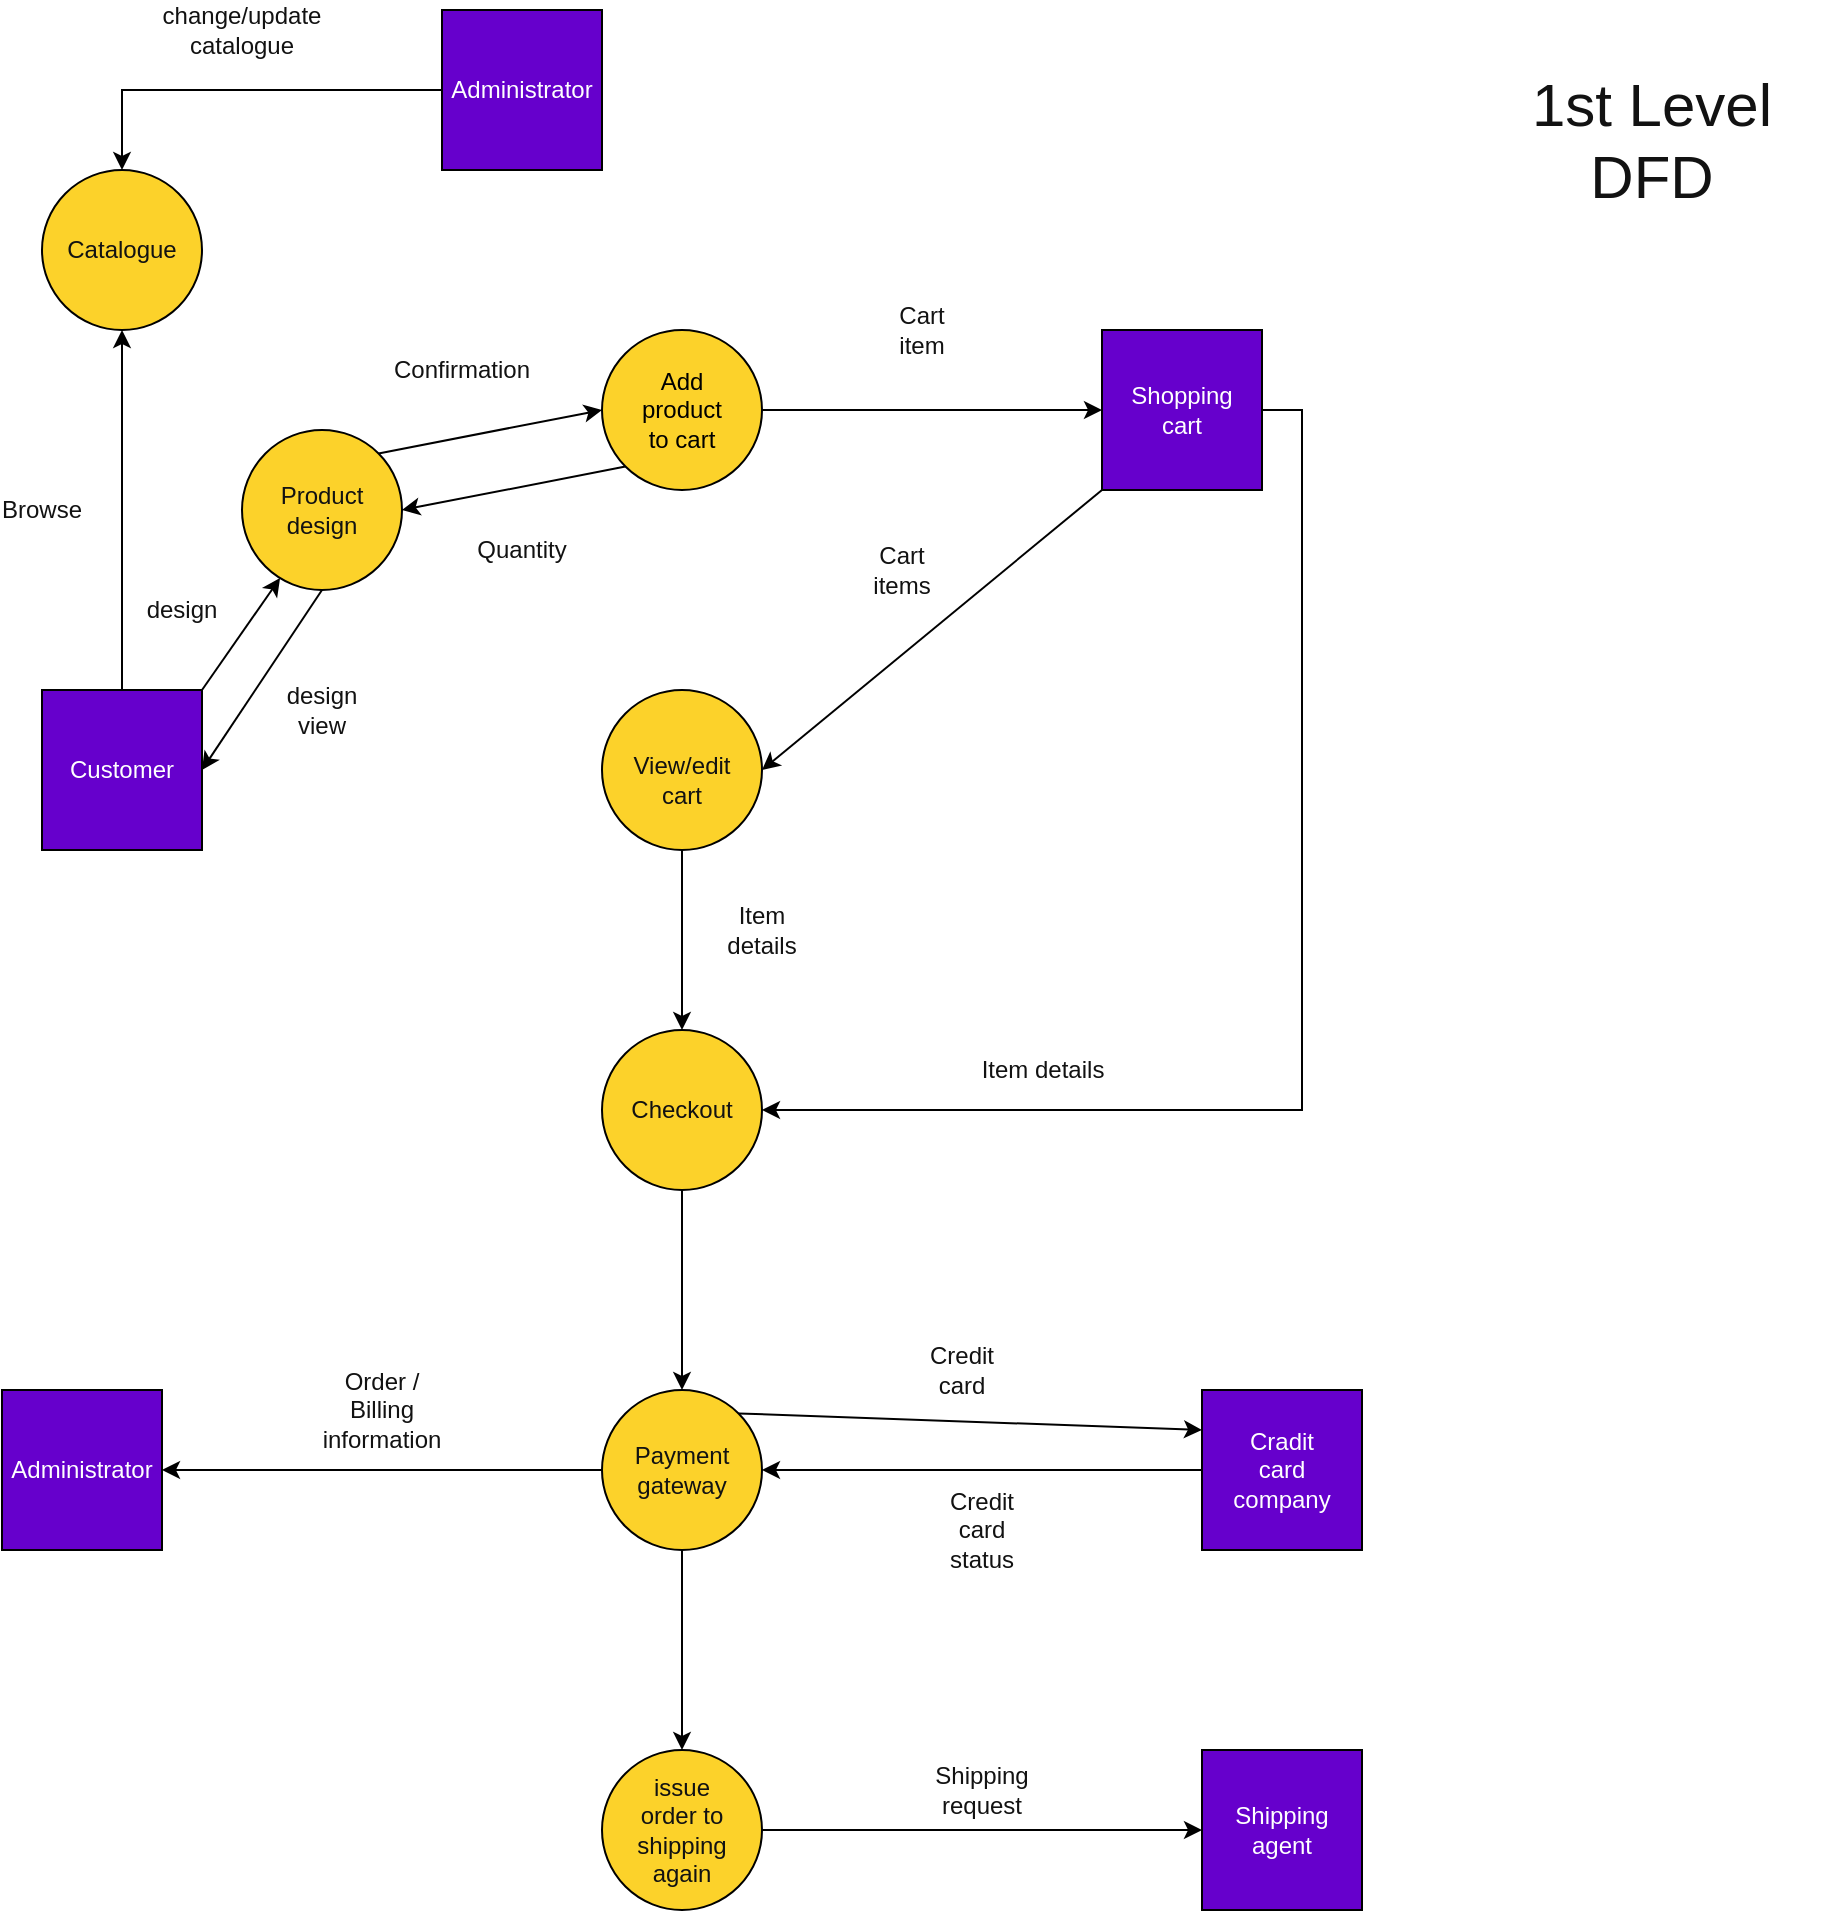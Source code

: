 <mxfile version="13.7.9" type="github">
  <diagram id="X1WS5M_EdqJg8nq4bNXl" name="Page-1">
    <mxGraphModel dx="868" dy="479" grid="1" gridSize="10" guides="1" tooltips="1" connect="1" arrows="1" fold="1" page="1" pageScale="1" pageWidth="1100" pageHeight="850" math="0" shadow="0">
      <root>
        <mxCell id="0" />
        <mxCell id="1" parent="0" />
        <mxCell id="noRcn-W63zeGpqcdknAx-15" style="edgeStyle=orthogonalEdgeStyle;rounded=0;orthogonalLoop=1;jettySize=auto;html=1;exitX=0;exitY=0.5;exitDx=0;exitDy=0;entryX=0.5;entryY=0;entryDx=0;entryDy=0;" edge="1" parent="1" source="noRcn-W63zeGpqcdknAx-1" target="noRcn-W63zeGpqcdknAx-3">
          <mxGeometry relative="1" as="geometry">
            <mxPoint x="160" y="80" as="targetPoint" />
          </mxGeometry>
        </mxCell>
        <mxCell id="noRcn-W63zeGpqcdknAx-1" value="" style="whiteSpace=wrap;html=1;aspect=fixed;fillColor=#6600CC;" vertex="1" parent="1">
          <mxGeometry x="320" y="40" width="80" height="80" as="geometry" />
        </mxCell>
        <mxCell id="noRcn-W63zeGpqcdknAx-3" value="" style="ellipse;whiteSpace=wrap;html=1;aspect=fixed;fillColor=#FCD22A;" vertex="1" parent="1">
          <mxGeometry x="120" y="120" width="80" height="80" as="geometry" />
        </mxCell>
        <mxCell id="noRcn-W63zeGpqcdknAx-22" style="edgeStyle=none;rounded=0;orthogonalLoop=1;jettySize=auto;html=1;exitX=0;exitY=1;exitDx=0;exitDy=0;entryX=1;entryY=0.5;entryDx=0;entryDy=0;" edge="1" parent="1" source="noRcn-W63zeGpqcdknAx-4" target="noRcn-W63zeGpqcdknAx-14">
          <mxGeometry relative="1" as="geometry" />
        </mxCell>
        <mxCell id="noRcn-W63zeGpqcdknAx-23" style="edgeStyle=none;rounded=0;orthogonalLoop=1;jettySize=auto;html=1;exitX=1;exitY=0.5;exitDx=0;exitDy=0;entryX=0;entryY=0.5;entryDx=0;entryDy=0;" edge="1" parent="1" source="noRcn-W63zeGpqcdknAx-4" target="noRcn-W63zeGpqcdknAx-5">
          <mxGeometry relative="1" as="geometry" />
        </mxCell>
        <mxCell id="noRcn-W63zeGpqcdknAx-4" value="" style="ellipse;whiteSpace=wrap;html=1;aspect=fixed;fillColor=#FCD22A;" vertex="1" parent="1">
          <mxGeometry x="400" y="200" width="80" height="80" as="geometry" />
        </mxCell>
        <mxCell id="noRcn-W63zeGpqcdknAx-24" style="edgeStyle=none;rounded=0;orthogonalLoop=1;jettySize=auto;html=1;exitX=0;exitY=1;exitDx=0;exitDy=0;entryX=1;entryY=0.5;entryDx=0;entryDy=0;" edge="1" parent="1" source="noRcn-W63zeGpqcdknAx-5" target="noRcn-W63zeGpqcdknAx-7">
          <mxGeometry relative="1" as="geometry" />
        </mxCell>
        <mxCell id="noRcn-W63zeGpqcdknAx-27" style="edgeStyle=orthogonalEdgeStyle;rounded=0;orthogonalLoop=1;jettySize=auto;html=1;exitX=1;exitY=0.5;exitDx=0;exitDy=0;entryX=1;entryY=0.5;entryDx=0;entryDy=0;" edge="1" parent="1" source="noRcn-W63zeGpqcdknAx-5" target="noRcn-W63zeGpqcdknAx-8">
          <mxGeometry relative="1" as="geometry" />
        </mxCell>
        <mxCell id="noRcn-W63zeGpqcdknAx-5" value="" style="whiteSpace=wrap;html=1;aspect=fixed;fillColor=#6600CC;" vertex="1" parent="1">
          <mxGeometry x="650" y="200" width="80" height="80" as="geometry" />
        </mxCell>
        <mxCell id="noRcn-W63zeGpqcdknAx-18" style="edgeStyle=none;rounded=0;orthogonalLoop=1;jettySize=auto;html=1;exitX=0.5;exitY=0;exitDx=0;exitDy=0;entryX=0.5;entryY=1;entryDx=0;entryDy=0;" edge="1" parent="1" source="noRcn-W63zeGpqcdknAx-6" target="noRcn-W63zeGpqcdknAx-3">
          <mxGeometry relative="1" as="geometry" />
        </mxCell>
        <mxCell id="noRcn-W63zeGpqcdknAx-19" style="edgeStyle=none;rounded=0;orthogonalLoop=1;jettySize=auto;html=1;exitX=1;exitY=0;exitDx=0;exitDy=0;entryX=0.238;entryY=0.925;entryDx=0;entryDy=0;entryPerimeter=0;" edge="1" parent="1" source="noRcn-W63zeGpqcdknAx-6" target="noRcn-W63zeGpqcdknAx-14">
          <mxGeometry relative="1" as="geometry" />
        </mxCell>
        <mxCell id="noRcn-W63zeGpqcdknAx-6" value="" style="whiteSpace=wrap;html=1;aspect=fixed;fillColor=#6600CC;" vertex="1" parent="1">
          <mxGeometry x="120" y="380" width="80" height="80" as="geometry" />
        </mxCell>
        <mxCell id="noRcn-W63zeGpqcdknAx-25" style="edgeStyle=none;rounded=0;orthogonalLoop=1;jettySize=auto;html=1;exitX=0.5;exitY=1;exitDx=0;exitDy=0;" edge="1" parent="1" source="noRcn-W63zeGpqcdknAx-7" target="noRcn-W63zeGpqcdknAx-8">
          <mxGeometry relative="1" as="geometry" />
        </mxCell>
        <mxCell id="noRcn-W63zeGpqcdknAx-7" value="" style="ellipse;whiteSpace=wrap;html=1;aspect=fixed;fillColor=#FCD22A;" vertex="1" parent="1">
          <mxGeometry x="400" y="380" width="80" height="80" as="geometry" />
        </mxCell>
        <mxCell id="noRcn-W63zeGpqcdknAx-28" style="edgeStyle=orthogonalEdgeStyle;rounded=0;orthogonalLoop=1;jettySize=auto;html=1;exitX=0.5;exitY=1;exitDx=0;exitDy=0;entryX=0.5;entryY=0;entryDx=0;entryDy=0;" edge="1" parent="1" source="noRcn-W63zeGpqcdknAx-8" target="noRcn-W63zeGpqcdknAx-9">
          <mxGeometry relative="1" as="geometry" />
        </mxCell>
        <mxCell id="noRcn-W63zeGpqcdknAx-8" value="" style="ellipse;whiteSpace=wrap;html=1;aspect=fixed;fillColor=#FCD22A;" vertex="1" parent="1">
          <mxGeometry x="400" y="550" width="80" height="80" as="geometry" />
        </mxCell>
        <mxCell id="noRcn-W63zeGpqcdknAx-30" style="edgeStyle=none;rounded=0;orthogonalLoop=1;jettySize=auto;html=1;exitX=1;exitY=0;exitDx=0;exitDy=0;entryX=0;entryY=0.25;entryDx=0;entryDy=0;" edge="1" parent="1" source="noRcn-W63zeGpqcdknAx-9" target="noRcn-W63zeGpqcdknAx-11">
          <mxGeometry relative="1" as="geometry" />
        </mxCell>
        <mxCell id="noRcn-W63zeGpqcdknAx-32" style="edgeStyle=none;rounded=0;orthogonalLoop=1;jettySize=auto;html=1;exitX=0;exitY=0.5;exitDx=0;exitDy=0;" edge="1" parent="1" source="noRcn-W63zeGpqcdknAx-9" target="noRcn-W63zeGpqcdknAx-13">
          <mxGeometry relative="1" as="geometry" />
        </mxCell>
        <mxCell id="noRcn-W63zeGpqcdknAx-33" style="edgeStyle=none;rounded=0;orthogonalLoop=1;jettySize=auto;html=1;exitX=0.5;exitY=1;exitDx=0;exitDy=0;entryX=0.5;entryY=0;entryDx=0;entryDy=0;" edge="1" parent="1" source="noRcn-W63zeGpqcdknAx-9" target="noRcn-W63zeGpqcdknAx-10">
          <mxGeometry relative="1" as="geometry" />
        </mxCell>
        <mxCell id="noRcn-W63zeGpqcdknAx-9" value="" style="ellipse;whiteSpace=wrap;html=1;aspect=fixed;fillColor=#FCD22A;" vertex="1" parent="1">
          <mxGeometry x="400" y="730" width="80" height="80" as="geometry" />
        </mxCell>
        <mxCell id="noRcn-W63zeGpqcdknAx-34" style="edgeStyle=none;rounded=0;orthogonalLoop=1;jettySize=auto;html=1;exitX=1;exitY=0.5;exitDx=0;exitDy=0;entryX=0;entryY=0.5;entryDx=0;entryDy=0;" edge="1" parent="1" source="noRcn-W63zeGpqcdknAx-10" target="noRcn-W63zeGpqcdknAx-12">
          <mxGeometry relative="1" as="geometry" />
        </mxCell>
        <mxCell id="noRcn-W63zeGpqcdknAx-10" value="" style="ellipse;whiteSpace=wrap;html=1;aspect=fixed;fillColor=#FCD22A;" vertex="1" parent="1">
          <mxGeometry x="400" y="910" width="80" height="80" as="geometry" />
        </mxCell>
        <mxCell id="noRcn-W63zeGpqcdknAx-31" style="edgeStyle=none;rounded=0;orthogonalLoop=1;jettySize=auto;html=1;exitX=0;exitY=0.5;exitDx=0;exitDy=0;entryX=1;entryY=0.5;entryDx=0;entryDy=0;" edge="1" parent="1" source="noRcn-W63zeGpqcdknAx-11" target="noRcn-W63zeGpqcdknAx-9">
          <mxGeometry relative="1" as="geometry" />
        </mxCell>
        <mxCell id="noRcn-W63zeGpqcdknAx-11" value="" style="whiteSpace=wrap;html=1;aspect=fixed;fillColor=#6600CC;" vertex="1" parent="1">
          <mxGeometry x="700" y="730" width="80" height="80" as="geometry" />
        </mxCell>
        <mxCell id="noRcn-W63zeGpqcdknAx-12" value="" style="whiteSpace=wrap;html=1;aspect=fixed;fillColor=#6600CC;" vertex="1" parent="1">
          <mxGeometry x="700" y="910" width="80" height="80" as="geometry" />
        </mxCell>
        <mxCell id="noRcn-W63zeGpqcdknAx-13" value="" style="whiteSpace=wrap;html=1;aspect=fixed;fillColor=#6600CC;" vertex="1" parent="1">
          <mxGeometry x="100" y="730" width="80" height="80" as="geometry" />
        </mxCell>
        <mxCell id="noRcn-W63zeGpqcdknAx-21" style="edgeStyle=none;rounded=0;orthogonalLoop=1;jettySize=auto;html=1;exitX=1;exitY=0;exitDx=0;exitDy=0;entryX=0;entryY=0.5;entryDx=0;entryDy=0;" edge="1" parent="1" source="noRcn-W63zeGpqcdknAx-14" target="noRcn-W63zeGpqcdknAx-4">
          <mxGeometry relative="1" as="geometry" />
        </mxCell>
        <mxCell id="noRcn-W63zeGpqcdknAx-39" style="edgeStyle=none;rounded=0;orthogonalLoop=1;jettySize=auto;html=1;exitX=0.5;exitY=1;exitDx=0;exitDy=0;entryX=1;entryY=0.5;entryDx=0;entryDy=0;fontColor=#FFFFFF;" edge="1" parent="1" source="noRcn-W63zeGpqcdknAx-14" target="noRcn-W63zeGpqcdknAx-6">
          <mxGeometry relative="1" as="geometry" />
        </mxCell>
        <mxCell id="noRcn-W63zeGpqcdknAx-14" value="" style="ellipse;whiteSpace=wrap;html=1;aspect=fixed;fillColor=#FCD22A;" vertex="1" parent="1">
          <mxGeometry x="220" y="250" width="80" height="80" as="geometry" />
        </mxCell>
        <mxCell id="noRcn-W63zeGpqcdknAx-35" value="Add product to cart" style="text;html=1;strokeColor=none;fillColor=none;align=center;verticalAlign=middle;whiteSpace=wrap;rounded=0;" vertex="1" parent="1">
          <mxGeometry x="420" y="230" width="40" height="20" as="geometry" />
        </mxCell>
        <mxCell id="noRcn-W63zeGpqcdknAx-36" value="Administrator" style="text;html=1;align=center;verticalAlign=middle;whiteSpace=wrap;rounded=0;fontColor=#FFFFFF;" vertex="1" parent="1">
          <mxGeometry x="340" y="70" width="40" height="20" as="geometry" />
        </mxCell>
        <mxCell id="noRcn-W63zeGpqcdknAx-37" value="Customer" style="text;html=1;strokeColor=none;fillColor=none;align=center;verticalAlign=middle;whiteSpace=wrap;rounded=0;fontColor=#FFFFFF;" vertex="1" parent="1">
          <mxGeometry x="140" y="410" width="40" height="20" as="geometry" />
        </mxCell>
        <mxCell id="noRcn-W63zeGpqcdknAx-38" value="Shopping cart" style="text;html=1;strokeColor=none;fillColor=none;align=center;verticalAlign=middle;whiteSpace=wrap;rounded=0;fontColor=#FFFFFF;" vertex="1" parent="1">
          <mxGeometry x="670" y="230" width="40" height="20" as="geometry" />
        </mxCell>
        <mxCell id="noRcn-W63zeGpqcdknAx-40" value="Cradit card company" style="text;html=1;strokeColor=none;fillColor=none;align=center;verticalAlign=middle;whiteSpace=wrap;rounded=0;fontColor=#FFFFFF;" vertex="1" parent="1">
          <mxGeometry x="720" y="760" width="40" height="20" as="geometry" />
        </mxCell>
        <mxCell id="noRcn-W63zeGpqcdknAx-41" value="Shipping agent" style="text;html=1;strokeColor=none;fillColor=none;align=center;verticalAlign=middle;whiteSpace=wrap;rounded=0;fontColor=#FFFFFF;" vertex="1" parent="1">
          <mxGeometry x="720" y="940" width="40" height="20" as="geometry" />
        </mxCell>
        <mxCell id="noRcn-W63zeGpqcdknAx-42" value="Administrator" style="text;html=1;strokeColor=none;fillColor=none;align=center;verticalAlign=middle;whiteSpace=wrap;rounded=0;fontColor=#FFFFFF;" vertex="1" parent="1">
          <mxGeometry x="120" y="760" width="40" height="20" as="geometry" />
        </mxCell>
        <mxCell id="noRcn-W63zeGpqcdknAx-43" value="&lt;div&gt;issue order to shipping &lt;br&gt;&lt;/div&gt;&lt;div&gt;again&lt;br&gt;&lt;/div&gt;" style="text;html=1;strokeColor=none;fillColor=none;align=center;verticalAlign=middle;whiteSpace=wrap;rounded=0;fontColor=#121212;" vertex="1" parent="1">
          <mxGeometry x="420" y="940" width="40" height="20" as="geometry" />
        </mxCell>
        <mxCell id="noRcn-W63zeGpqcdknAx-44" value="Payment gateway" style="text;html=1;strokeColor=none;fillColor=none;align=center;verticalAlign=middle;whiteSpace=wrap;rounded=0;fontColor=#121212;" vertex="1" parent="1">
          <mxGeometry x="420" y="760" width="40" height="20" as="geometry" />
        </mxCell>
        <mxCell id="noRcn-W63zeGpqcdknAx-45" value="Checkout" style="text;html=1;strokeColor=none;fillColor=none;align=center;verticalAlign=middle;whiteSpace=wrap;rounded=0;fontColor=#121212;" vertex="1" parent="1">
          <mxGeometry x="420" y="580" width="40" height="20" as="geometry" />
        </mxCell>
        <mxCell id="noRcn-W63zeGpqcdknAx-46" value="View/edit cart" style="text;html=1;strokeColor=none;fillColor=none;align=center;verticalAlign=middle;whiteSpace=wrap;rounded=0;fontColor=#121212;" vertex="1" parent="1">
          <mxGeometry x="420" y="415" width="40" height="20" as="geometry" />
        </mxCell>
        <mxCell id="noRcn-W63zeGpqcdknAx-47" value="Product design" style="text;html=1;strokeColor=none;fillColor=none;align=center;verticalAlign=middle;whiteSpace=wrap;rounded=0;fontColor=#121212;" vertex="1" parent="1">
          <mxGeometry x="240" y="280" width="40" height="20" as="geometry" />
        </mxCell>
        <mxCell id="noRcn-W63zeGpqcdknAx-48" value="Catalogue" style="text;html=1;strokeColor=none;fillColor=none;align=center;verticalAlign=middle;whiteSpace=wrap;rounded=0;fontColor=#121212;" vertex="1" parent="1">
          <mxGeometry x="140" y="150" width="40" height="20" as="geometry" />
        </mxCell>
        <mxCell id="noRcn-W63zeGpqcdknAx-49" value="&lt;div&gt;change/update &lt;br&gt;&lt;/div&gt;&lt;div&gt;catalogue&lt;br&gt;&lt;/div&gt;" style="text;html=1;strokeColor=none;fillColor=none;align=center;verticalAlign=middle;whiteSpace=wrap;rounded=0;fontColor=#121212;" vertex="1" parent="1">
          <mxGeometry x="200" y="40" width="40" height="20" as="geometry" />
        </mxCell>
        <mxCell id="noRcn-W63zeGpqcdknAx-50" value="Browse" style="text;html=1;strokeColor=none;fillColor=none;align=center;verticalAlign=middle;whiteSpace=wrap;rounded=0;fontColor=#121212;" vertex="1" parent="1">
          <mxGeometry x="100" y="280" width="40" height="20" as="geometry" />
        </mxCell>
        <mxCell id="noRcn-W63zeGpqcdknAx-51" value="design" style="text;html=1;strokeColor=none;fillColor=none;align=center;verticalAlign=middle;whiteSpace=wrap;rounded=0;fontColor=#121212;" vertex="1" parent="1">
          <mxGeometry x="170" y="330" width="40" height="20" as="geometry" />
        </mxCell>
        <mxCell id="noRcn-W63zeGpqcdknAx-52" value="design view" style="text;html=1;strokeColor=none;fillColor=none;align=center;verticalAlign=middle;whiteSpace=wrap;rounded=0;fontColor=#121212;" vertex="1" parent="1">
          <mxGeometry x="240" y="380" width="40" height="20" as="geometry" />
        </mxCell>
        <mxCell id="noRcn-W63zeGpqcdknAx-53" value="Confirmation" style="text;html=1;strokeColor=none;fillColor=none;align=center;verticalAlign=middle;whiteSpace=wrap;rounded=0;fontColor=#121212;" vertex="1" parent="1">
          <mxGeometry x="310" y="210" width="40" height="20" as="geometry" />
        </mxCell>
        <mxCell id="noRcn-W63zeGpqcdknAx-54" value="Quantity" style="text;html=1;strokeColor=none;fillColor=none;align=center;verticalAlign=middle;whiteSpace=wrap;rounded=0;fontColor=#121212;" vertex="1" parent="1">
          <mxGeometry x="340" y="300" width="40" height="20" as="geometry" />
        </mxCell>
        <mxCell id="noRcn-W63zeGpqcdknAx-55" value="Cart item" style="text;html=1;strokeColor=none;fillColor=none;align=center;verticalAlign=middle;whiteSpace=wrap;rounded=0;fontColor=#121212;" vertex="1" parent="1">
          <mxGeometry x="540" y="190" width="40" height="20" as="geometry" />
        </mxCell>
        <mxCell id="noRcn-W63zeGpqcdknAx-56" value="Cart items" style="text;html=1;strokeColor=none;fillColor=none;align=center;verticalAlign=middle;whiteSpace=wrap;rounded=0;fontColor=#121212;" vertex="1" parent="1">
          <mxGeometry x="530" y="310" width="40" height="20" as="geometry" />
        </mxCell>
        <mxCell id="noRcn-W63zeGpqcdknAx-57" value="Item details" style="text;html=1;strokeColor=none;fillColor=none;align=center;verticalAlign=middle;whiteSpace=wrap;rounded=0;fontColor=#121212;" vertex="1" parent="1">
          <mxGeometry x="460" y="490" width="40" height="20" as="geometry" />
        </mxCell>
        <mxCell id="noRcn-W63zeGpqcdknAx-58" value="Item details" style="text;html=1;align=center;verticalAlign=middle;resizable=0;points=[];autosize=1;fontColor=#121212;" vertex="1" parent="1">
          <mxGeometry x="580" y="560" width="80" height="20" as="geometry" />
        </mxCell>
        <mxCell id="noRcn-W63zeGpqcdknAx-59" value="Order / Billing information" style="text;html=1;strokeColor=none;fillColor=none;align=center;verticalAlign=middle;whiteSpace=wrap;rounded=0;fontColor=#121212;" vertex="1" parent="1">
          <mxGeometry x="270" y="730" width="40" height="20" as="geometry" />
        </mxCell>
        <mxCell id="noRcn-W63zeGpqcdknAx-60" value="Credit card" style="text;html=1;strokeColor=none;fillColor=none;align=center;verticalAlign=middle;whiteSpace=wrap;rounded=0;fontColor=#121212;" vertex="1" parent="1">
          <mxGeometry x="560" y="710" width="40" height="20" as="geometry" />
        </mxCell>
        <mxCell id="noRcn-W63zeGpqcdknAx-61" value="Credit card status" style="text;html=1;strokeColor=none;fillColor=none;align=center;verticalAlign=middle;whiteSpace=wrap;rounded=0;fontColor=#121212;" vertex="1" parent="1">
          <mxGeometry x="570" y="790" width="40" height="20" as="geometry" />
        </mxCell>
        <mxCell id="noRcn-W63zeGpqcdknAx-62" value="Shipping request" style="text;html=1;strokeColor=none;fillColor=none;align=center;verticalAlign=middle;whiteSpace=wrap;rounded=0;fontColor=#121212;" vertex="1" parent="1">
          <mxGeometry x="570" y="920" width="40" height="20" as="geometry" />
        </mxCell>
        <mxCell id="noRcn-W63zeGpqcdknAx-64" value="&lt;font style=&quot;font-size: 30px&quot;&gt;1st Level DFD &lt;br&gt;&lt;/font&gt;" style="text;html=1;strokeColor=none;fillColor=none;align=center;verticalAlign=middle;whiteSpace=wrap;rounded=0;fontColor=#121212;" vertex="1" parent="1">
          <mxGeometry x="830" y="70" width="190" height="70" as="geometry" />
        </mxCell>
      </root>
    </mxGraphModel>
  </diagram>
</mxfile>
